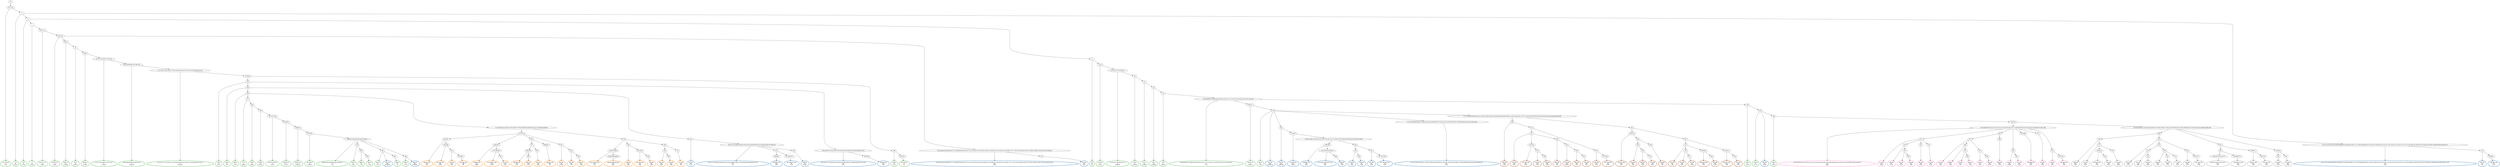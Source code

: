 digraph T {
	{
		rank=same
		325 [penwidth=3,colorscheme=set19,color=3,label="0;1;2;3;4_P\nP\n1.6%"]
		323 [penwidth=3,colorscheme=set19,color=3,label="5_P\nP\n4.8%"]
		321 [penwidth=3,colorscheme=set19,color=3,label="6_P\nP\n0.27%"]
		319 [penwidth=3,colorscheme=set19,color=3,label="7_P\nP\n0.63%"]
		317 [penwidth=3,colorscheme=set19,color=3,label="10;11;17_P\nP\n0.66%"]
		315 [penwidth=3,colorscheme=set19,color=3,label="19;22;25_P\nP\n0.28%"]
		313 [penwidth=3,colorscheme=set19,color=3,label="28;31_P\nP\n0.005%"]
		311 [penwidth=3,colorscheme=set19,color=3,label="33_P\nP\n0.061%"]
		309 [penwidth=3,colorscheme=set19,color=3,label="38;42_P\nP\n0.19%"]
		307 [penwidth=3,colorscheme=set19,color=3,label="47;51;57;61;64;67;70;73;79_P\nP\n0.024%"]
		305 [penwidth=3,colorscheme=set19,color=3,label="83;87;89;94;99;102;109;110_P\nP\n0.0025%"]
		303 [penwidth=3,colorscheme=set19,color=3,label="112;116;117;122;124;127;129;136;140;144;147;150;152;153;166;186;191;197_P\nP\n0.0075%"]
		300 [penwidth=3,colorscheme=set19,color=3,label="232_P\nP\n4.2%"]
		298 [penwidth=3,colorscheme=set19,color=3,label="246_P\nP\n5%"]
		296 [penwidth=3,colorscheme=set19,color=3,label="265_P\nP\n2.5%"]
		294 [penwidth=3,colorscheme=set19,color=3,label="277_P\nP\n0.86%"]
		292 [penwidth=3,colorscheme=set19,color=3,label="284_P\nP\n0.49%"]
		290 [penwidth=3,colorscheme=set19,color=3,label="298_P\nP\n0.29%"]
		288 [penwidth=3,colorscheme=set19,color=3,label="321;327;333_P\nP\n0.13%"]
		286 [penwidth=3,colorscheme=set19,color=3,label="339;353_P\nP\n0.01%"]
		284 [penwidth=3,colorscheme=set19,color=3,label="368;373_P\nP\n0.0055%"]
		282 [penwidth=3,colorscheme=set19,color=3,label="387;393_P\nP\n0.001%"]
		280 [penwidth=3,colorscheme=set19,color=3,label="396;407;420;426;444;445;454;463_P\nP\n7.1%"]
		278 [penwidth=3,colorscheme=set19,color=3,label="478_P\nP\n7.6%"]
		276 [penwidth=3,colorscheme=set19,color=3,label="486_P\nP\n1.1%"]
		274 [penwidth=3,colorscheme=set19,color=3,label="491_P\nP\n5.2%"]
		272 [penwidth=3,colorscheme=set19,color=3,label="485_P\nP\n3.7%"]
		270 [penwidth=3,colorscheme=set19,color=3,label="490_P\nP\n7%"]
		268 [penwidth=3,colorscheme=set19,color=3,label="489_P\nP\n5.7%"]
		266 [penwidth=3,colorscheme=set19,color=3,label="238_P\nP\n3.5%"]
		264 [penwidth=3,colorscheme=set19,color=3,label="245;253_P\nP\n8%"]
		262 [penwidth=3,colorscheme=set19,color=3,label="9_P\nP\n4%"]
		260 [penwidth=3,colorscheme=set19,color=3,label="14;16_P\nP\n0.14%"]
		258 [penwidth=3,colorscheme=set19,color=3,label="21;23;24;27;30;32;34;37_P\nP\n0.0095%"]
		256 [penwidth=3,colorscheme=set19,color=3,label="40_P\nP\n0.022%"]
		254 [penwidth=3,colorscheme=set19,color=3,label="43_P\nP\n0.038%"]
		252 [penwidth=3,colorscheme=set19,color=3,label="49_P\nP\n0.008%"]
		250 [penwidth=3,colorscheme=set19,color=3,label="53_P\nP\n0.002%"]
		248 [penwidth=3,colorscheme=set19,color=3,label="56;59;60;69;76;78;80;85;91;96;104;105;113;115;119;121;126;128;132;133;137;143;146_P\nP\n1.2%"]
		246 [penwidth=3,colorscheme=set19,color=3,label="149;157_P\nP\n0.085%"]
		244 [penwidth=3,colorscheme=set19,color=3,label="162_P\nP\n7.8%"]
		242 [penwidth=3,colorscheme=set19,color=3,label="156_P\nP\n2.4%"]
		240 [penwidth=3,colorscheme=set19,color=3,label="160_P\nP\n6.7%"]
		238 [penwidth=3,colorscheme=set19,color=3,label="164_P\nP\n6.8%"]
		236 [penwidth=3,colorscheme=set19,color=2,label="255_M1\nM1\n4.1%"]
		234 [penwidth=3,colorscheme=set19,color=2,label="259;272;278;286;292;300;328;335;340;348;360;369;374;380;384;394;397;408;414_M1\nM1\n7%"]
		231 [penwidth=3,colorscheme=set19,color=2,label="449;465_M1\nM1\n5.8%"]
		229 [penwidth=3,colorscheme=set19,color=2,label="457;464;471_M1\nM1\n5.7%"]
		227 [penwidth=3,colorscheme=set19,color=2,label="439_M1\nM1\n6.6%"]
		226 [penwidth=3,colorscheme=set19,color=2,label="485_M1\nM1\n0.00041%"]
		225 [penwidth=3,colorscheme=set19,color=2,label="489_M1\nM1\n0.0033%"]
		223 [penwidth=3,colorscheme=set19,color=2,label="254;258;270;276;283;310;314;326;332;346;364;367;398;403;409;415;424_M1\nM1\n2.5%"]
		221 [penwidth=3,colorscheme=set19,color=2,label="430;456_M1\nM1\n7.8%"]
		219 [penwidth=3,colorscheme=set19,color=2,label="35;41;44;45;50;54;63;66;72;77;81;86;93;95;98;101;107;111;114;120;125;130;134;138;141;145;148;151;154;158;161;163;169;172;177;181;187;194;202;224;227;239;247;260;279;287;301;316;336;341_M1\nM1\n3.9%"]
		217 [penwidth=3,colorscheme=set19,color=2,label="355_M1\nM1\n5.4%"]
		216 [penwidth=3,colorscheme=set19,color=2,label="162_M1\nM1\n0.00041%"]
		214 [penwidth=3,colorscheme=set19,color=2,label="165_M1\nM1\n0.0016%"]
		212 [penwidth=3,colorscheme=set19,color=2,label="176;185_M1\nM1\n0.033%"]
		209 [penwidth=3,colorscheme=set19,color=2,label="399;400_M1\nM1\n6.6%"]
		207 [penwidth=3,colorscheme=set19,color=2,label="411;416;422;428;437_M1\nM1\n2.9%"]
		205 [penwidth=3,colorscheme=set19,color=2,label="448_M1\nM1\n5.6%"]
		202 [penwidth=3,colorscheme=set19,color=2,label="410_M1\nM1\n4.6%"]
		200 [penwidth=3,colorscheme=set19,color=2,label="436_M1\nM1\n5.4%"]
		198 [penwidth=3,colorscheme=set19,color=2,label="421_M1\nM1\n4.3%"]
		196 [penwidth=3,colorscheme=set19,color=2,label="427;447;455_M1\nM1\n5.5%"]
		194 [penwidth=3,colorscheme=set19,color=2,label="174;179;190;200;206;217;230;241;244;263;268;295;307;325;331;343;350;356;363;377;385;390;401;405;413;423;429;438_M1\nM1\n5.3%"]
		193 [penwidth=3,colorscheme=set19,color=2,label="160_M1\nM1\n0.55%"]
		191 [penwidth=3,colorscheme=set19,color=2,label="8;12;13;15;18;20;26;29;36;39;46;48;52;55;58;62;65;68;71;74;75;82;84;88;90;92;97;100;103;106;108;118;123;131;135;139;142;155;159;167;170;173;182;188;195;198;203;220;228;233;248;261;266;280;293;302;305;317_M1\nM1\n1.5%"]
		189 [penwidth=3,colorscheme=set19,color=2,label="337_M1\nM1\n4%"]
		187 [penwidth=3,colorscheme=set19,color=2,label="349;361_M1\nM1\n5.1%"]
		184 [penwidth=3,colorscheme=set19,color=8,label="183;189;199;205;210;216;221;225;235;243;250;262;267;274;289;294;306;313;320;324;352;358;366;370;391;406_M2\nM2\n4.6%"]
		182 [penwidth=3,colorscheme=set19,color=8,label="417_M2\nM2\n9.8%"]
		180 [penwidth=3,colorscheme=set19,color=8,label="432_M2\nM2\n5.7%"]
		178 [penwidth=3,colorscheme=set19,color=8,label="452_M2\nM2\n4.1%"]
		176 [penwidth=3,colorscheme=set19,color=8,label="459_M2\nM2\n10%"]
		174 [penwidth=3,colorscheme=set19,color=8,label="441_M2\nM2\n6.3%"]
		172 [penwidth=3,colorscheme=set19,color=8,label="475_M2\nM2\n6.2%"]
		169 [penwidth=3,colorscheme=set19,color=8,label="451_M2\nM2\n3.4%"]
		167 [penwidth=3,colorscheme=set19,color=8,label="469_M2\nM2\n1.3%"]
		165 [penwidth=3,colorscheme=set19,color=8,label="474_M2\nM2\n1.7%"]
		163 [penwidth=3,colorscheme=set19,color=8,label="481_M2\nM2\n7.2%"]
		161 [penwidth=3,colorscheme=set19,color=8,label="473_M2\nM2\n1.5%"]
		159 [penwidth=3,colorscheme=set19,color=8,label="480_M2\nM2\n6.1%"]
		157 [penwidth=3,colorscheme=set19,color=8,label="468_M2\nM2\n5.3%"]
		155 [penwidth=3,colorscheme=set19,color=8,label="450_M2\nM2\n0.95%"]
		153 [penwidth=3,colorscheme=set19,color=8,label="467_M2\nM2\n6.4%"]
		151 [penwidth=3,colorscheme=set19,color=8,label="458;466_M2\nM2\n6.5%"]
		149 [penwidth=3,colorscheme=set19,color=8,label="472_M2\nM2\n5.6%"]
		147 [penwidth=3,colorscheme=set19,color=8,label="479_M2\nM2\n1.4%"]
		145 [penwidth=3,colorscheme=set19,color=8,label="487;492_M2\nM2\n5.4%"]
		141 [penwidth=3,colorscheme=set19,color=9,label="506_M3\nM3\n3.5%"]
		139 [penwidth=3,colorscheme=set19,color=9,label="511_M3\nM3\n2.6%"]
		137 [penwidth=3,colorscheme=set19,color=9,label="526;534_M3\nM3\n2.5%"]
		135 [penwidth=3,colorscheme=set19,color=9,label="554_M3\nM3\n6.2%"]
		133 [penwidth=3,colorscheme=set19,color=9,label="533_M3\nM3\n6.8%"]
		131 [penwidth=3,colorscheme=set19,color=9,label="510_M3\nM3\n3.7%"]
		128 [penwidth=3,colorscheme=set19,color=9,label="532_M3\nM3\n4.8%"]
		126 [penwidth=3,colorscheme=set19,color=9,label="545_M3\nM3\n8.3%"]
		124 [penwidth=3,colorscheme=set19,color=9,label="544_M3\nM3\n2.3%"]
		122 [penwidth=3,colorscheme=set19,color=9,label="553_M3\nM3\n5.2%"]
		120 [penwidth=3,colorscheme=set19,color=9,label="577_M3\nM3\n5.5%"]
		118 [penwidth=3,colorscheme=set19,color=9,label="543_M3\nM3\n5.1%"]
		116 [penwidth=3,colorscheme=set19,color=9,label="567;576_M3\nM3\n6.3%"]
		112 [penwidth=3,colorscheme=set19,color=9,label="509;519;531;552;575_M3\nM3\n5.1%"]
		110 [penwidth=3,colorscheme=set19,color=9,label="518;566;574_M3\nM3\n6.5%"]
		108 [penwidth=3,colorscheme=set19,color=9,label="508;517_M3\nM3\n1.9%"]
		106 [penwidth=3,colorscheme=set19,color=9,label="542;551_M3\nM3\n9.3%"]
		103 [penwidth=3,colorscheme=set19,color=9,label="530_M3\nM3\n5.5%"]
		101 [penwidth=3,colorscheme=set19,color=9,label="541_M3\nM3\n8.8%"]
		98 [penwidth=3,colorscheme=set19,color=7,label="500_M4\nM4\n2.4%"]
		95 [penwidth=3,colorscheme=set19,color=7,label="521_M4\nM4\n3.2%"]
		93 [penwidth=3,colorscheme=set19,color=7,label="547;561_M4\nM4\n5.4%"]
		91 [penwidth=3,colorscheme=set19,color=7,label="570_M4\nM4\n2.5%"]
		89 [penwidth=3,colorscheme=set19,color=7,label="580_M4\nM4\n7.8%"]
		87 [penwidth=3,colorscheme=set19,color=7,label="560_M4\nM4\n3%"]
		85 [penwidth=3,colorscheme=set19,color=7,label="579_M4\nM4\n0.63%"]
		83 [penwidth=3,colorscheme=set19,color=7,label="584_M4\nM4\n1.5%"]
		81 [penwidth=3,colorscheme=set19,color=7,label="592_M4\nM4\n5%"]
		79 [penwidth=3,colorscheme=set19,color=7,label="528_M4\nM4\n3.1%"]
		77 [penwidth=3,colorscheme=set19,color=7,label="537;559_M4\nM4\n6.2%"]
		74 [penwidth=3,colorscheme=set19,color=7,label="503;513_M4\nM4\n3.3%"]
		71 [penwidth=3,colorscheme=set19,color=7,label="558_M4\nM4\n1.8%"]
		69 [penwidth=3,colorscheme=set19,color=7,label="569_M4\nM4\n2.5%"]
		67 [penwidth=3,colorscheme=set19,color=7,label="578_M4\nM4\n8.1%"]
		65 [penwidth=3,colorscheme=set19,color=7,label="568_M4\nM4\n5%"]
		62 [penwidth=3,colorscheme=set19,color=7,label="512_M4\nM4\n1.3%"]
		60 [penwidth=3,colorscheme=set19,color=7,label="535_M4\nM4\n6.3%"]
		58 [penwidth=3,colorscheme=set19,color=7,label="557_M4\nM4\n7.8%"]
		56 [penwidth=3,colorscheme=set19,color=7,label="546;556_M4\nM4\n3.4%"]
		54 [penwidth=3,colorscheme=set19,color=7,label="583_M4\nM4\n5.2%"]
		52 [penwidth=3,colorscheme=set19,color=7,label="520;527_M4\nM4\n7.8%"]
		50 [penwidth=3,colorscheme=set19,color=7,label="555_M4\nM4\n6.7%"]
		46 [penwidth=3,colorscheme=set19,color=5,label="540;550_M5\nM5\n3.5%"]
		44 [penwidth=3,colorscheme=set19,color=5,label="565;582_M5\nM5\n0.24%"]
		42 [penwidth=3,colorscheme=set19,color=5,label="591_M5\nM5\n1.6%"]
		40 [penwidth=3,colorscheme=set19,color=5,label="597;603_M5\nM5\n8%"]
		38 [penwidth=3,colorscheme=set19,color=5,label="549;564_M5\nM5\n0.66%"]
		36 [penwidth=3,colorscheme=set19,color=5,label="573;590;602_M5\nM5\n0.72%"]
		34 [penwidth=3,colorscheme=set19,color=5,label="607_M5\nM5\n5.5%"]
		30 [penwidth=3,colorscheme=set19,color=5,label="589;596_M5\nM5\n5.2%"]
		28 [penwidth=3,colorscheme=set19,color=5,label="606_M5\nM5\n5.5%"]
		26 [penwidth=3,colorscheme=set19,color=5,label="605_M5\nM5\n5.6%"]
		24 [penwidth=3,colorscheme=set19,color=5,label="588;601_M5\nM5\n7%"]
		22 [penwidth=3,colorscheme=set19,color=5,label="587_M5\nM5\n0.42%"]
		20 [penwidth=3,colorscheme=set19,color=5,label="595_M5\nM5\n7.7%"]
		18 [penwidth=3,colorscheme=set19,color=5,label="600_M5\nM5\n7.6%"]
		15 [penwidth=3,colorscheme=set19,color=5,label="529;539;586_M5\nM5\n1.3%"]
		13 [penwidth=3,colorscheme=set19,color=5,label="594;599;604;608_M5\nM5\n6.2%"]
		11 [penwidth=3,colorscheme=set19,color=5,label="538_M5\nM5\n4.8%"]
		9 [penwidth=3,colorscheme=set19,color=5,label="581;585_M5\nM5\n3.6%"]
		7 [penwidth=3,colorscheme=set19,color=5,label="598_M5\nM5\n5.6%"]
		4 [penwidth=3,colorscheme=set19,color=5,label="562_M5\nM5\n4.6%"]
		2 [penwidth=3,colorscheme=set19,color=5,label="593_M5\nM5\n5.8%"]
		0 [penwidth=3,colorscheme=set19,color=5,label="571_M5\nM5\n9%"]
	}
	327 [label="GL"]
	326 [label="0;1;2;3;4"]
	324 [label="5"]
	322 [label="6"]
	320 [label="7"]
	318 [label="10;11;17"]
	316 [label="19;22;25"]
	314 [label="28;31"]
	312 [label="33"]
	310 [label="38;42"]
	308 [label="47;51;57;61;64;67;70;73;79"]
	306 [label="83;87;89;94;99;102;109;110"]
	304 [label="112;116;117;122;124;127;129;136;140;144;147;150;152;153;166;186;191;197"]
	302 [label="213;214"]
	301 [label="232"]
	299 [label="246"]
	297 [label="265"]
	295 [label="277"]
	293 [label="284"]
	291 [label="298"]
	289 [label="321;327;333"]
	287 [label="339;353"]
	285 [label="368;373"]
	283 [label="387;393"]
	281 [label="396;407;420;426;444;445;454;463"]
	279 [label="478"]
	277 [label="486"]
	275 [label="491"]
	273 [label="485"]
	271 [label="490"]
	269 [label="489"]
	267 [label="238"]
	265 [label="245;253"]
	263 [label="9"]
	261 [label="14;16"]
	259 [label="21;23;24;27;30;32;34;37"]
	257 [label="40"]
	255 [label="43"]
	253 [label="49"]
	251 [label="53"]
	249 [label="56;59;60;69;76;78;80;85;91;96;104;105;113;115;119;121;126;128;132;133;137;143;146"]
	247 [label="149;157"]
	245 [label="162"]
	243 [label="156"]
	241 [label="160"]
	239 [label="164"]
	237 [label="255"]
	235 [label="259;272;278;286;292;300;328;335;340;348;360;369;374;380;384;394;397;408;414"]
	233 [label="431"]
	232 [label="449;465"]
	230 [label="457;464;471"]
	228 [label="439"]
	224 [label="254;258;270;276;283;310;314;326;332;346;364;367;398;403;409;415;424"]
	222 [label="430;456"]
	220 [label="35;41;44;45;50;54;63;66;72;77;81;86;93;95;98;101;107;111;114;120;125;130;134;138;141;145;148;151;154;158;161;163;169;172;177;181;187;194;202;224;227;239;247;260;279;287;301;316;336;341"]
	218 [label="355"]
	215 [label="165"]
	213 [label="176;185"]
	211 [label="193;201;208;212;219;223;231;237;242;252;257;275;282;291;297;304;309;330;342;362;365;376;389"]
	210 [label="399;400"]
	208 [label="411;416;422;428;437"]
	206 [label="448"]
	204 [label="404"]
	203 [label="410"]
	201 [label="436"]
	199 [label="421"]
	197 [label="427;447;455"]
	195 [label="174;179;190;200;206;217;230;241;244;263;268;295;307;325;331;343;350;356;363;377;385;390;401;405;413;423;429;438"]
	192 [label="8;12;13;15;18;20;26;29;36;39;46;48;52;55;58;62;65;68;71;74;75;82;84;88;90;92;97;100;103;106;108;118;123;131;135;139;142;155;159;167;170;173;182;188;195;198;203;220;228;233;248;261;266;280;293;302;305;317"]
	190 [label="337"]
	188 [label="349;361"]
	186 [label="168;178"]
	185 [label="183;189;199;205;210;216;221;225;235;243;250;262;267;274;289;294;306;313;320;324;352;358;366;370;391;406"]
	183 [label="417"]
	181 [label="432"]
	179 [label="452"]
	177 [label="459"]
	175 [label="441"]
	173 [label="475"]
	171 [label="440"]
	170 [label="451"]
	168 [label="469"]
	166 [label="474"]
	164 [label="481"]
	162 [label="473"]
	160 [label="480"]
	158 [label="468"]
	156 [label="450"]
	154 [label="467"]
	152 [label="458;466"]
	150 [label="472"]
	148 [label="479"]
	146 [label="487;492"]
	144 [label="192;204;209;215;229;234;240;249;256;273;281;288;311;318;322;329;338;345;375;381;388;402;412;418;433;442;453;460;483;495;497"]
	143 [label="498"]
	142 [label="506"]
	140 [label="511"]
	138 [label="526;534"]
	136 [label="554"]
	134 [label="533"]
	132 [label="510"]
	130 [label="525"]
	129 [label="532"]
	127 [label="545"]
	125 [label="544"]
	123 [label="553"]
	121 [label="577"]
	119 [label="543"]
	117 [label="567;576"]
	115 [label="502"]
	114 [label="505"]
	113 [label="509;519;531;552;575"]
	111 [label="518;566;574"]
	109 [label="508;517"]
	107 [label="542;551"]
	105 [label="516;524"]
	104 [label="530"]
	102 [label="541"]
	100 [label="171;175;180;184;196;207;211;218;222;226;236;251;264;269;290;296;303;308;312;319;323;344;351;357;371;378;382;392;395;419;425;434;443;461;476;482;488;493;496"]
	99 [label="500"]
	97 [label="514"]
	96 [label="521"]
	94 [label="547;561"]
	92 [label="570"]
	90 [label="580"]
	88 [label="560"]
	86 [label="579"]
	84 [label="584"]
	82 [label="592"]
	80 [label="528"]
	78 [label="537;559"]
	76 [label="501"]
	75 [label="503;513"]
	73 [label="536"]
	72 [label="558"]
	70 [label="569"]
	68 [label="578"]
	66 [label="568"]
	64 [label="507"]
	63 [label="512"]
	61 [label="535"]
	59 [label="557"]
	57 [label="546;556"]
	55 [label="583"]
	53 [label="520;527"]
	51 [label="555"]
	49 [label="271;285;299;315;334;347;354;359;372;379;383;386;435;446;462;470;477;484;494;499;504"]
	48 [label="515;523"]
	47 [label="540;550"]
	45 [label="565;582"]
	43 [label="591"]
	41 [label="597;603"]
	39 [label="549;564"]
	37 [label="573;590;602"]
	35 [label="607"]
	33 [label="563"]
	32 [label="572"]
	31 [label="589;596"]
	29 [label="606"]
	27 [label="605"]
	25 [label="588;601"]
	23 [label="587"]
	21 [label="595"]
	19 [label="600"]
	17 [label="522"]
	16 [label="529;539;586"]
	14 [label="594;599;604;608"]
	12 [label="538"]
	10 [label="581;585"]
	8 [label="598"]
	6 [label="548"]
	5 [label="562"]
	3 [label="593"]
	1 [label="571"]
	327 -> 326
	326 -> 325
	326 -> 324
	324 -> 323
	324 -> 322
	324 -> 192
	322 -> 321
	322 -> 320
	322 -> 263
	320 -> 319
	320 -> 318
	318 -> 317
	318 -> 316
	316 -> 315
	316 -> 314
	316 -> 220
	314 -> 313
	314 -> 312
	312 -> 311
	312 -> 310
	310 -> 309
	310 -> 308
	308 -> 307
	308 -> 306
	306 -> 305
	306 -> 304
	304 -> 303
	304 -> 302
	302 -> 301
	302 -> 267
	301 -> 300
	301 -> 299
	301 -> 224
	299 -> 298
	299 -> 297
	299 -> 237
	297 -> 296
	297 -> 295
	297 -> 49
	295 -> 294
	295 -> 293
	293 -> 292
	293 -> 291
	291 -> 290
	291 -> 289
	289 -> 288
	289 -> 287
	287 -> 286
	287 -> 285
	285 -> 284
	285 -> 283
	283 -> 282
	283 -> 281
	281 -> 280
	281 -> 279
	281 -> 273
	281 -> 269
	279 -> 278
	279 -> 277
	277 -> 276
	277 -> 275
	275 -> 274
	273 -> 272
	273 -> 271
	273 -> 226
	271 -> 270
	269 -> 268
	269 -> 225
	267 -> 266
	267 -> 265
	265 -> 264
	263 -> 262
	263 -> 261
	261 -> 260
	261 -> 259
	259 -> 258
	259 -> 257
	257 -> 256
	257 -> 255
	255 -> 254
	255 -> 253
	253 -> 252
	253 -> 251
	251 -> 250
	251 -> 249
	249 -> 248
	249 -> 247
	249 -> 243
	247 -> 246
	247 -> 245
	245 -> 244
	245 -> 216
	245 -> 215
	245 -> 195
	245 -> 100
	243 -> 242
	243 -> 241
	241 -> 240
	241 -> 239
	241 -> 193
	239 -> 238
	239 -> 186
	237 -> 236
	237 -> 235
	235 -> 234
	235 -> 233
	235 -> 228
	233 -> 232
	233 -> 230
	232 -> 231
	230 -> 229
	228 -> 227
	224 -> 223
	224 -> 222
	222 -> 221
	220 -> 219
	220 -> 218
	218 -> 217
	215 -> 214
	215 -> 213
	213 -> 212
	213 -> 211
	211 -> 210
	211 -> 204
	210 -> 209
	210 -> 208
	208 -> 207
	208 -> 206
	206 -> 205
	204 -> 203
	204 -> 199
	203 -> 202
	203 -> 201
	201 -> 200
	199 -> 198
	199 -> 197
	197 -> 196
	195 -> 194
	192 -> 191
	192 -> 190
	190 -> 189
	190 -> 188
	188 -> 187
	186 -> 185
	186 -> 144
	185 -> 184
	185 -> 183
	185 -> 171
	185 -> 156
	185 -> 152
	185 -> 150
	185 -> 148
	183 -> 182
	183 -> 181
	183 -> 175
	183 -> 173
	181 -> 180
	181 -> 179
	179 -> 178
	179 -> 177
	177 -> 176
	175 -> 174
	173 -> 172
	171 -> 170
	171 -> 158
	170 -> 169
	170 -> 168
	170 -> 162
	168 -> 167
	168 -> 166
	166 -> 165
	166 -> 164
	164 -> 163
	162 -> 161
	162 -> 160
	160 -> 159
	158 -> 157
	156 -> 155
	156 -> 154
	154 -> 153
	152 -> 151
	150 -> 149
	148 -> 147
	148 -> 146
	146 -> 145
	144 -> 143
	144 -> 115
	144 -> 105
	143 -> 142
	143 -> 132
	142 -> 141
	142 -> 140
	140 -> 139
	140 -> 138
	140 -> 134
	138 -> 137
	138 -> 136
	136 -> 135
	134 -> 133
	132 -> 131
	132 -> 130
	132 -> 119
	130 -> 129
	130 -> 125
	129 -> 128
	129 -> 127
	127 -> 126
	125 -> 124
	125 -> 123
	125 -> 121
	123 -> 122
	121 -> 120
	119 -> 118
	119 -> 117
	117 -> 116
	115 -> 114
	115 -> 109
	114 -> 113
	114 -> 111
	113 -> 112
	111 -> 110
	109 -> 108
	109 -> 107
	107 -> 106
	105 -> 104
	105 -> 102
	104 -> 103
	102 -> 101
	100 -> 99
	100 -> 76
	99 -> 98
	99 -> 97
	97 -> 96
	97 -> 80
	96 -> 95
	96 -> 94
	96 -> 88
	94 -> 93
	94 -> 92
	92 -> 91
	92 -> 90
	90 -> 89
	88 -> 87
	88 -> 86
	86 -> 85
	86 -> 84
	84 -> 83
	84 -> 82
	82 -> 81
	80 -> 79
	80 -> 78
	78 -> 77
	76 -> 75
	76 -> 64
	75 -> 74
	75 -> 73
	73 -> 72
	73 -> 66
	72 -> 71
	72 -> 70
	70 -> 69
	70 -> 68
	68 -> 67
	66 -> 65
	64 -> 63
	64 -> 53
	63 -> 62
	63 -> 61
	63 -> 57
	61 -> 60
	61 -> 59
	59 -> 58
	57 -> 56
	57 -> 55
	55 -> 54
	53 -> 52
	53 -> 51
	51 -> 50
	49 -> 48
	49 -> 17
	48 -> 47
	48 -> 39
	48 -> 33
	48 -> 23
	47 -> 46
	47 -> 45
	45 -> 44
	45 -> 43
	43 -> 42
	43 -> 41
	41 -> 40
	39 -> 38
	39 -> 37
	37 -> 36
	37 -> 35
	35 -> 34
	33 -> 32
	33 -> 25
	32 -> 31
	32 -> 27
	31 -> 30
	31 -> 29
	29 -> 28
	27 -> 26
	25 -> 24
	23 -> 22
	23 -> 21
	21 -> 20
	21 -> 19
	19 -> 18
	17 -> 16
	17 -> 12
	17 -> 6
	16 -> 15
	16 -> 14
	14 -> 13
	12 -> 11
	12 -> 10
	10 -> 9
	10 -> 8
	8 -> 7
	6 -> 5
	6 -> 1
	5 -> 4
	5 -> 3
	3 -> 2
	1 -> 0
}
